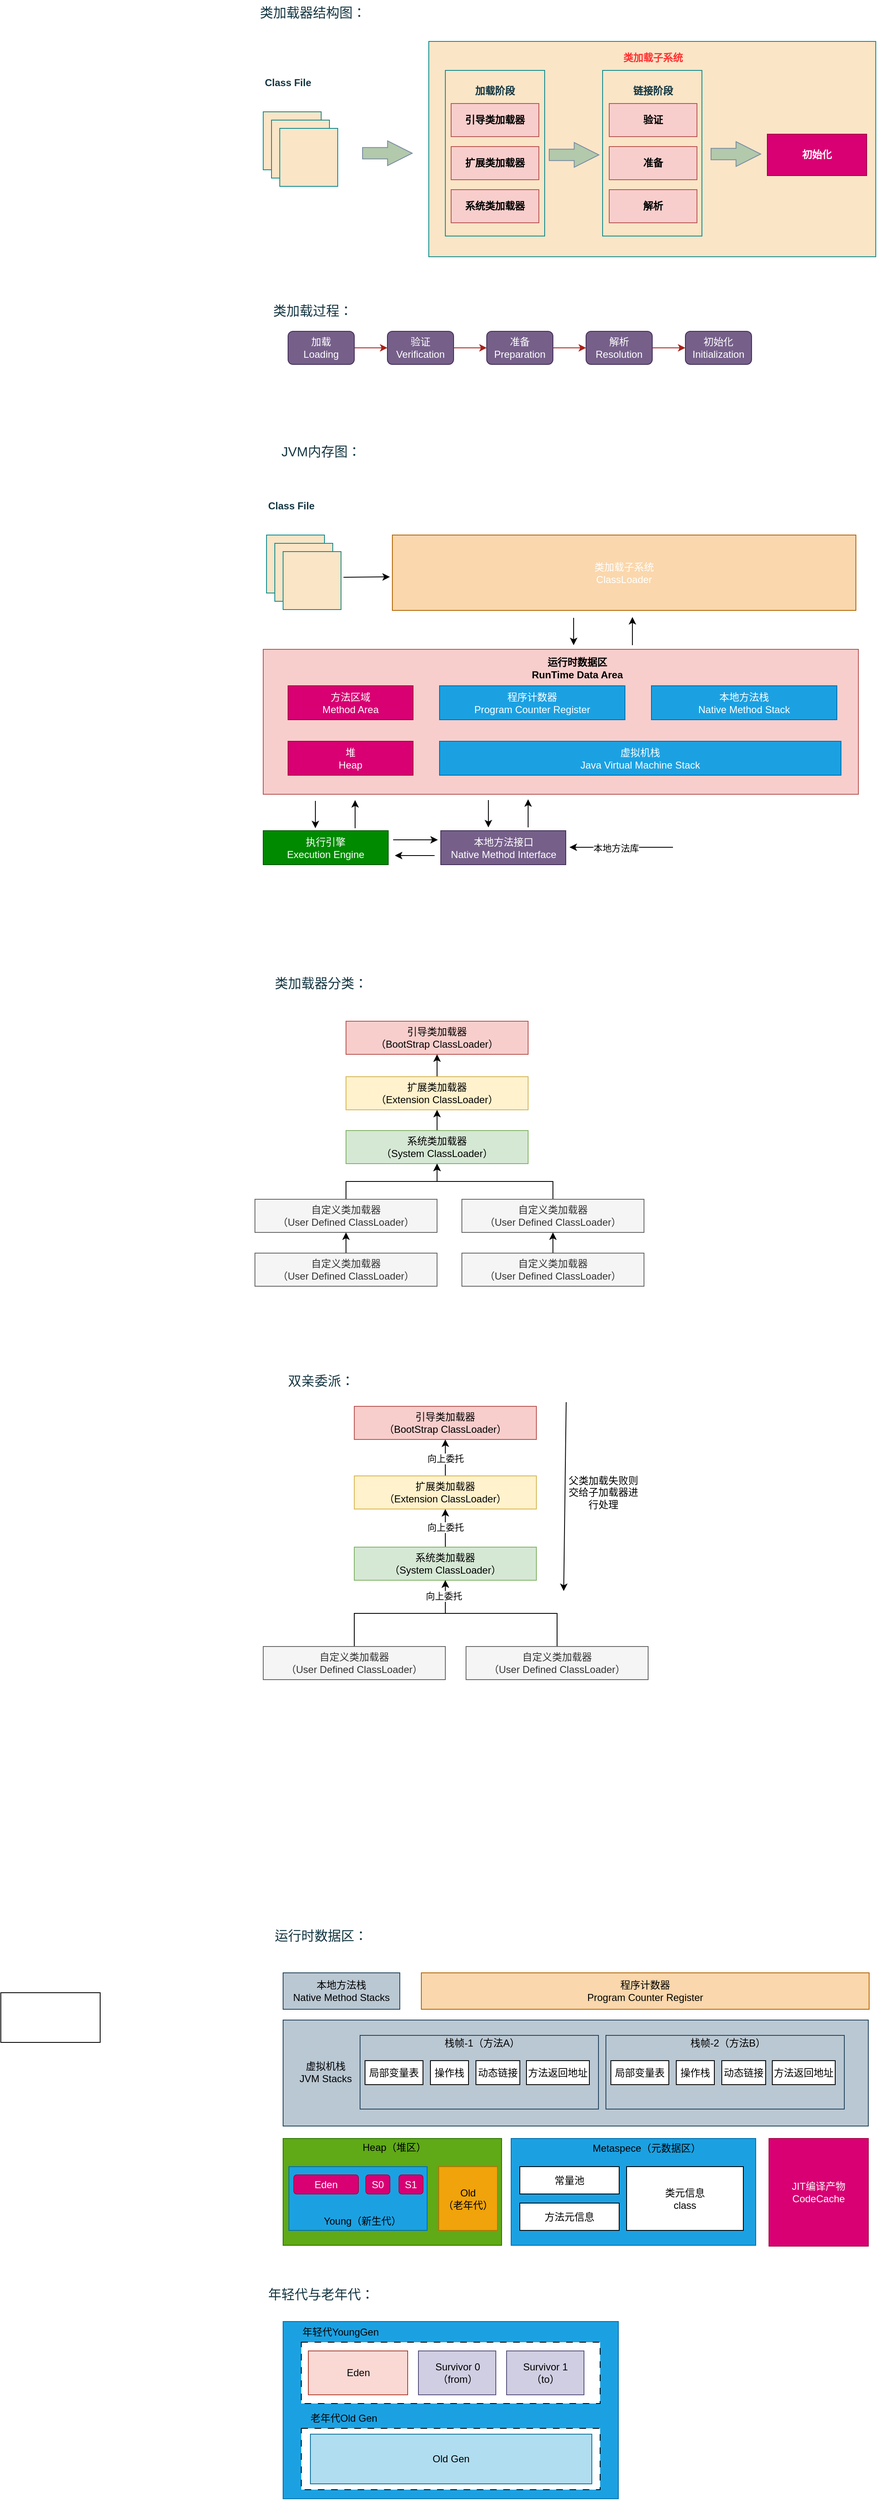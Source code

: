 <mxfile version="28.1.2">
  <diagram name="第 1 页" id="eqtePIM6AgWa9ITxUycX">
    <mxGraphModel dx="2040" dy="730" grid="0" gridSize="10" guides="1" tooltips="1" connect="1" arrows="1" fold="1" page="1" pageScale="1" pageWidth="827" pageHeight="1169" math="0" shadow="0">
      <root>
        <mxCell id="0" />
        <mxCell id="1" parent="0" />
        <mxCell id="AoabHPwV4vqNmbXxIZFJ-24" value="" style="group" parent="1" vertex="1" connectable="0">
          <mxGeometry x="50" y="90" width="740" height="260" as="geometry" />
        </mxCell>
        <mxCell id="AoabHPwV4vqNmbXxIZFJ-2" value="" style="rounded=0;whiteSpace=wrap;html=1;labelBackgroundColor=none;fillColor=#FAE5C7;strokeColor=#0F8B8D;fontColor=#143642;fontStyle=1" parent="AoabHPwV4vqNmbXxIZFJ-24" vertex="1">
          <mxGeometry y="85" width="70" height="70" as="geometry" />
        </mxCell>
        <mxCell id="AoabHPwV4vqNmbXxIZFJ-3" value="" style="rounded=0;whiteSpace=wrap;html=1;labelBackgroundColor=none;fillColor=#FAE5C7;strokeColor=#0F8B8D;fontColor=#143642;fontStyle=1" parent="AoabHPwV4vqNmbXxIZFJ-24" vertex="1">
          <mxGeometry x="10" y="95" width="70" height="70" as="geometry" />
        </mxCell>
        <mxCell id="AoabHPwV4vqNmbXxIZFJ-4" value="" style="rounded=0;whiteSpace=wrap;html=1;labelBackgroundColor=none;fillColor=#FAE5C7;strokeColor=#0F8B8D;fontColor=#143642;fontStyle=1" parent="AoabHPwV4vqNmbXxIZFJ-24" vertex="1">
          <mxGeometry x="20" y="105" width="70" height="70" as="geometry" />
        </mxCell>
        <mxCell id="AoabHPwV4vqNmbXxIZFJ-5" value="" style="rounded=0;whiteSpace=wrap;html=1;labelBackgroundColor=none;fillColor=#FAE5C7;strokeColor=#0F8B8D;fontColor=#143642;fontStyle=1" parent="AoabHPwV4vqNmbXxIZFJ-24" vertex="1">
          <mxGeometry x="200" width="540" height="260" as="geometry" />
        </mxCell>
        <mxCell id="AoabHPwV4vqNmbXxIZFJ-8" value="&lt;font color=&quot;#ff3333&quot;&gt;类加载子系统&lt;/font&gt;" style="text;html=1;strokeColor=none;fillColor=none;align=center;verticalAlign=middle;whiteSpace=wrap;rounded=0;fontStyle=1;labelBackgroundColor=none;fontColor=#143642;" parent="AoabHPwV4vqNmbXxIZFJ-24" vertex="1">
          <mxGeometry x="421" y="5" width="100" height="30" as="geometry" />
        </mxCell>
        <mxCell id="AoabHPwV4vqNmbXxIZFJ-9" value="" style="rounded=0;whiteSpace=wrap;html=1;labelBackgroundColor=none;fillColor=#FAE5C7;strokeColor=#0F8B8D;fontColor=#143642;fontStyle=1" parent="AoabHPwV4vqNmbXxIZFJ-24" vertex="1">
          <mxGeometry x="220" y="35" width="120" height="200" as="geometry" />
        </mxCell>
        <mxCell id="AoabHPwV4vqNmbXxIZFJ-10" value="" style="rounded=0;whiteSpace=wrap;html=1;labelBackgroundColor=none;fillColor=#FAE5C7;strokeColor=#0F8B8D;fontColor=#143642;fontStyle=1" parent="AoabHPwV4vqNmbXxIZFJ-24" vertex="1">
          <mxGeometry x="410" y="35" width="120" height="200" as="geometry" />
        </mxCell>
        <mxCell id="AoabHPwV4vqNmbXxIZFJ-11" value="初始化" style="rounded=0;whiteSpace=wrap;html=1;labelBackgroundColor=none;fillColor=#d80073;strokeColor=#A50040;fontColor=#ffffff;fontStyle=1" parent="AoabHPwV4vqNmbXxIZFJ-24" vertex="1">
          <mxGeometry x="609" y="112" width="120" height="50" as="geometry" />
        </mxCell>
        <mxCell id="AoabHPwV4vqNmbXxIZFJ-12" value="加载阶段" style="text;html=1;strokeColor=none;fillColor=none;align=center;verticalAlign=middle;whiteSpace=wrap;rounded=0;labelBackgroundColor=none;fontColor=#143642;fontStyle=1" parent="AoabHPwV4vqNmbXxIZFJ-24" vertex="1">
          <mxGeometry x="250" y="45" width="60" height="30" as="geometry" />
        </mxCell>
        <mxCell id="AoabHPwV4vqNmbXxIZFJ-13" value="链接阶段" style="text;html=1;strokeColor=none;fillColor=none;align=center;verticalAlign=middle;whiteSpace=wrap;rounded=0;labelBackgroundColor=none;fontColor=#143642;fontStyle=1" parent="AoabHPwV4vqNmbXxIZFJ-24" vertex="1">
          <mxGeometry x="441" y="45" width="60" height="30" as="geometry" />
        </mxCell>
        <mxCell id="AoabHPwV4vqNmbXxIZFJ-14" value="引导类加载器" style="rounded=0;whiteSpace=wrap;html=1;labelBackgroundColor=none;fillColor=#f8cecc;strokeColor=#b85450;fontStyle=1" parent="AoabHPwV4vqNmbXxIZFJ-24" vertex="1">
          <mxGeometry x="227" y="75" width="106" height="40" as="geometry" />
        </mxCell>
        <mxCell id="AoabHPwV4vqNmbXxIZFJ-15" value="扩展类加载器" style="rounded=0;whiteSpace=wrap;html=1;labelBackgroundColor=none;fillColor=#f8cecc;strokeColor=#b85450;fontStyle=1" parent="AoabHPwV4vqNmbXxIZFJ-24" vertex="1">
          <mxGeometry x="227" y="127" width="106" height="40" as="geometry" />
        </mxCell>
        <mxCell id="AoabHPwV4vqNmbXxIZFJ-16" value="系统类加载器" style="rounded=0;whiteSpace=wrap;html=1;labelBackgroundColor=none;fillColor=#f8cecc;strokeColor=#b85450;fontStyle=1" parent="AoabHPwV4vqNmbXxIZFJ-24" vertex="1">
          <mxGeometry x="227" y="179" width="106" height="40" as="geometry" />
        </mxCell>
        <mxCell id="AoabHPwV4vqNmbXxIZFJ-17" value="验证" style="rounded=0;whiteSpace=wrap;html=1;labelBackgroundColor=none;fillColor=#f8cecc;strokeColor=#b85450;fontStyle=1" parent="AoabHPwV4vqNmbXxIZFJ-24" vertex="1">
          <mxGeometry x="418" y="75" width="106" height="40" as="geometry" />
        </mxCell>
        <mxCell id="AoabHPwV4vqNmbXxIZFJ-18" value="准备" style="rounded=0;whiteSpace=wrap;html=1;labelBackgroundColor=none;fillColor=#f8cecc;strokeColor=#b85450;fontStyle=1" parent="AoabHPwV4vqNmbXxIZFJ-24" vertex="1">
          <mxGeometry x="418" y="127" width="106" height="40" as="geometry" />
        </mxCell>
        <mxCell id="AoabHPwV4vqNmbXxIZFJ-19" value="解析" style="rounded=0;whiteSpace=wrap;html=1;labelBackgroundColor=none;fillColor=#f8cecc;strokeColor=#b85450;fontStyle=1" parent="AoabHPwV4vqNmbXxIZFJ-24" vertex="1">
          <mxGeometry x="418" y="179" width="106" height="40" as="geometry" />
        </mxCell>
        <mxCell id="AoabHPwV4vqNmbXxIZFJ-20" value="Class File" style="text;html=1;strokeColor=none;fillColor=none;align=center;verticalAlign=middle;whiteSpace=wrap;rounded=0;fontColor=#143642;fontStyle=1" parent="AoabHPwV4vqNmbXxIZFJ-24" vertex="1">
          <mxGeometry y="35" width="60" height="30" as="geometry" />
        </mxCell>
        <mxCell id="AoabHPwV4vqNmbXxIZFJ-21" value="" style="html=1;shadow=0;dashed=0;align=center;verticalAlign=middle;shape=mxgraph.arrows2.arrow;dy=0.54;dx=29.8;direction=east;notch=0;strokeColor=#788AA3;fontColor=#46495D;fillColor=#B2C9AB;" parent="AoabHPwV4vqNmbXxIZFJ-24" vertex="1">
          <mxGeometry x="120" y="120" width="60" height="30" as="geometry" />
        </mxCell>
        <mxCell id="AoabHPwV4vqNmbXxIZFJ-22" value="" style="html=1;shadow=0;dashed=0;align=center;verticalAlign=middle;shape=mxgraph.arrows2.arrow;dy=0.54;dx=29.8;direction=east;notch=0;strokeColor=#788AA3;fontColor=#46495D;fillColor=#B2C9AB;" parent="AoabHPwV4vqNmbXxIZFJ-24" vertex="1">
          <mxGeometry x="345.5" y="122" width="60" height="30" as="geometry" />
        </mxCell>
        <mxCell id="AoabHPwV4vqNmbXxIZFJ-23" value="" style="html=1;shadow=0;dashed=0;align=center;verticalAlign=middle;shape=mxgraph.arrows2.arrow;dy=0.54;dx=29.8;direction=east;notch=0;strokeColor=#788AA3;fontColor=#46495D;fillColor=#B2C9AB;" parent="AoabHPwV4vqNmbXxIZFJ-24" vertex="1">
          <mxGeometry x="541" y="121" width="60" height="30" as="geometry" />
        </mxCell>
        <mxCell id="AoabHPwV4vqNmbXxIZFJ-25" value="类加载器结构图：" style="text;html=1;strokeColor=none;fillColor=none;align=center;verticalAlign=middle;whiteSpace=wrap;rounded=0;fontColor=#143642;fontSize=16;" parent="1" vertex="1">
          <mxGeometry x="40" y="40" width="140" height="30" as="geometry" />
        </mxCell>
        <mxCell id="AoabHPwV4vqNmbXxIZFJ-37" value="" style="group" parent="1" vertex="1" connectable="0">
          <mxGeometry x="40" y="400" width="600" height="80" as="geometry" />
        </mxCell>
        <mxCell id="AoabHPwV4vqNmbXxIZFJ-26" value="类加载过程：" style="text;html=1;strokeColor=none;fillColor=none;align=center;verticalAlign=middle;whiteSpace=wrap;rounded=0;fontColor=#143642;fontSize=16;" parent="AoabHPwV4vqNmbXxIZFJ-37" vertex="1">
          <mxGeometry width="140" height="30" as="geometry" />
        </mxCell>
        <mxCell id="AoabHPwV4vqNmbXxIZFJ-28" value="加载&lt;br&gt;Loading" style="rounded=1;whiteSpace=wrap;html=1;strokeColor=#432D57;fontColor=#ffffff;fillColor=#76608a;" parent="AoabHPwV4vqNmbXxIZFJ-37" vertex="1">
          <mxGeometry x="40" y="40" width="80" height="40" as="geometry" />
        </mxCell>
        <mxCell id="AoabHPwV4vqNmbXxIZFJ-29" value="验证&lt;br&gt;Verification" style="rounded=1;whiteSpace=wrap;html=1;strokeColor=#432D57;fontColor=#ffffff;fillColor=#76608a;" parent="AoabHPwV4vqNmbXxIZFJ-37" vertex="1">
          <mxGeometry x="160" y="40" width="80" height="40" as="geometry" />
        </mxCell>
        <mxCell id="AoabHPwV4vqNmbXxIZFJ-33" value="" style="edgeStyle=orthogonalEdgeStyle;rounded=0;orthogonalLoop=1;jettySize=auto;html=1;strokeColor=#A8201A;fontColor=#143642;fillColor=#FAE5C7;" parent="AoabHPwV4vqNmbXxIZFJ-37" source="AoabHPwV4vqNmbXxIZFJ-28" target="AoabHPwV4vqNmbXxIZFJ-29" edge="1">
          <mxGeometry relative="1" as="geometry" />
        </mxCell>
        <mxCell id="AoabHPwV4vqNmbXxIZFJ-30" value="准备&lt;br&gt;Preparation" style="rounded=1;whiteSpace=wrap;html=1;strokeColor=#432D57;fontColor=#ffffff;fillColor=#76608a;" parent="AoabHPwV4vqNmbXxIZFJ-37" vertex="1">
          <mxGeometry x="280" y="40" width="80" height="40" as="geometry" />
        </mxCell>
        <mxCell id="AoabHPwV4vqNmbXxIZFJ-34" value="" style="edgeStyle=orthogonalEdgeStyle;rounded=0;orthogonalLoop=1;jettySize=auto;html=1;strokeColor=#A8201A;fontColor=#143642;fillColor=#FAE5C7;" parent="AoabHPwV4vqNmbXxIZFJ-37" source="AoabHPwV4vqNmbXxIZFJ-29" target="AoabHPwV4vqNmbXxIZFJ-30" edge="1">
          <mxGeometry relative="1" as="geometry" />
        </mxCell>
        <mxCell id="AoabHPwV4vqNmbXxIZFJ-31" value="解析&lt;br&gt;Resolution" style="rounded=1;whiteSpace=wrap;html=1;strokeColor=#432D57;fontColor=#ffffff;fillColor=#76608a;" parent="AoabHPwV4vqNmbXxIZFJ-37" vertex="1">
          <mxGeometry x="400" y="40" width="80" height="40" as="geometry" />
        </mxCell>
        <mxCell id="AoabHPwV4vqNmbXxIZFJ-35" value="" style="edgeStyle=orthogonalEdgeStyle;rounded=0;orthogonalLoop=1;jettySize=auto;html=1;strokeColor=#A8201A;fontColor=#143642;fillColor=#FAE5C7;" parent="AoabHPwV4vqNmbXxIZFJ-37" source="AoabHPwV4vqNmbXxIZFJ-30" target="AoabHPwV4vqNmbXxIZFJ-31" edge="1">
          <mxGeometry relative="1" as="geometry" />
        </mxCell>
        <mxCell id="AoabHPwV4vqNmbXxIZFJ-32" value="初始化&lt;br&gt;Initialization" style="rounded=1;whiteSpace=wrap;html=1;strokeColor=#432D57;fontColor=#ffffff;fillColor=#76608a;" parent="AoabHPwV4vqNmbXxIZFJ-37" vertex="1">
          <mxGeometry x="520" y="40" width="80" height="40" as="geometry" />
        </mxCell>
        <mxCell id="AoabHPwV4vqNmbXxIZFJ-36" value="" style="edgeStyle=orthogonalEdgeStyle;rounded=0;orthogonalLoop=1;jettySize=auto;html=1;strokeColor=#A8201A;fontColor=#143642;fillColor=#FAE5C7;" parent="AoabHPwV4vqNmbXxIZFJ-37" source="AoabHPwV4vqNmbXxIZFJ-31" target="AoabHPwV4vqNmbXxIZFJ-32" edge="1">
          <mxGeometry relative="1" as="geometry" />
        </mxCell>
        <mxCell id="120FaNfCN4efDwmngprg-2" value="JVM内存图：" style="text;html=1;strokeColor=none;fillColor=none;align=center;verticalAlign=middle;whiteSpace=wrap;rounded=0;fontColor=#143642;fontSize=16;" vertex="1" parent="1">
          <mxGeometry x="50" y="570" width="140" height="30" as="geometry" />
        </mxCell>
        <mxCell id="120FaNfCN4efDwmngprg-33" value="" style="group" vertex="1" connectable="0" parent="1">
          <mxGeometry x="50" y="636" width="719" height="448" as="geometry" />
        </mxCell>
        <mxCell id="120FaNfCN4efDwmngprg-3" value="" style="rounded=0;whiteSpace=wrap;html=1;labelBackgroundColor=none;fillColor=#FAE5C7;strokeColor=#0F8B8D;fontColor=#143642;fontStyle=1" vertex="1" parent="120FaNfCN4efDwmngprg-33">
          <mxGeometry x="4" y="50" width="70" height="70" as="geometry" />
        </mxCell>
        <mxCell id="120FaNfCN4efDwmngprg-4" value="" style="rounded=0;whiteSpace=wrap;html=1;labelBackgroundColor=none;fillColor=#FAE5C7;strokeColor=#0F8B8D;fontColor=#143642;fontStyle=1" vertex="1" parent="120FaNfCN4efDwmngprg-33">
          <mxGeometry x="14" y="60" width="70" height="70" as="geometry" />
        </mxCell>
        <mxCell id="120FaNfCN4efDwmngprg-5" value="" style="rounded=0;whiteSpace=wrap;html=1;labelBackgroundColor=none;fillColor=#FAE5C7;strokeColor=#0F8B8D;fontColor=#143642;fontStyle=1" vertex="1" parent="120FaNfCN4efDwmngprg-33">
          <mxGeometry x="24" y="70" width="70" height="70" as="geometry" />
        </mxCell>
        <mxCell id="120FaNfCN4efDwmngprg-6" value="Class File" style="text;html=1;strokeColor=none;fillColor=none;align=center;verticalAlign=middle;whiteSpace=wrap;rounded=0;fontColor=#143642;fontStyle=1" vertex="1" parent="120FaNfCN4efDwmngprg-33">
          <mxGeometry x="4" width="60" height="30" as="geometry" />
        </mxCell>
        <mxCell id="120FaNfCN4efDwmngprg-7" value="&lt;font style=&quot;color: rgb(255, 255, 255);&quot;&gt;类加载子系统&lt;br&gt;ClassLoader&lt;/font&gt;" style="rounded=0;whiteSpace=wrap;html=1;fillColor=#fad7ac;strokeColor=#b46504;" vertex="1" parent="120FaNfCN4efDwmngprg-33">
          <mxGeometry x="156" y="50" width="560" height="91" as="geometry" />
        </mxCell>
        <mxCell id="120FaNfCN4efDwmngprg-9" value="" style="rounded=0;whiteSpace=wrap;html=1;fillColor=#f8cecc;strokeColor=#b85450;" vertex="1" parent="120FaNfCN4efDwmngprg-33">
          <mxGeometry y="188" width="719" height="175" as="geometry" />
        </mxCell>
        <mxCell id="120FaNfCN4efDwmngprg-10" value="&lt;b&gt;运行时数据区&lt;br&gt;RunTime Data Area&lt;/b&gt;" style="text;html=1;align=center;verticalAlign=middle;whiteSpace=wrap;rounded=0;" vertex="1" parent="120FaNfCN4efDwmngprg-33">
          <mxGeometry x="306.5" y="196" width="144.5" height="30" as="geometry" />
        </mxCell>
        <mxCell id="120FaNfCN4efDwmngprg-12" value="方法区域&lt;br&gt;Method Area" style="rounded=0;whiteSpace=wrap;html=1;fillColor=#d80073;fontColor=#ffffff;strokeColor=#A50040;" vertex="1" parent="120FaNfCN4efDwmngprg-33">
          <mxGeometry x="30" y="232" width="151" height="41" as="geometry" />
        </mxCell>
        <mxCell id="120FaNfCN4efDwmngprg-13" value="堆&lt;br&gt;Heap" style="rounded=0;whiteSpace=wrap;html=1;fillColor=#d80073;fontColor=#ffffff;strokeColor=#A50040;" vertex="1" parent="120FaNfCN4efDwmngprg-33">
          <mxGeometry x="30" y="299" width="151" height="41" as="geometry" />
        </mxCell>
        <mxCell id="120FaNfCN4efDwmngprg-14" value="程序计数器&lt;br&gt;Program Counter Register" style="rounded=0;whiteSpace=wrap;html=1;fillColor=#1ba1e2;fontColor=#ffffff;strokeColor=#006EAF;" vertex="1" parent="120FaNfCN4efDwmngprg-33">
          <mxGeometry x="213" y="232" width="224" height="41" as="geometry" />
        </mxCell>
        <mxCell id="120FaNfCN4efDwmngprg-16" value="本地方法栈&lt;br&gt;Native Method Stack" style="rounded=0;whiteSpace=wrap;html=1;fillColor=#1ba1e2;fontColor=#ffffff;strokeColor=#006EAF;" vertex="1" parent="120FaNfCN4efDwmngprg-33">
          <mxGeometry x="469" y="232" width="224" height="41" as="geometry" />
        </mxCell>
        <mxCell id="120FaNfCN4efDwmngprg-17" value="虚拟机栈&lt;br&gt;Java Virtual Machine Stack" style="rounded=0;whiteSpace=wrap;html=1;fillColor=#1ba1e2;fontColor=#ffffff;strokeColor=#006EAF;" vertex="1" parent="120FaNfCN4efDwmngprg-33">
          <mxGeometry x="213" y="299" width="485" height="41" as="geometry" />
        </mxCell>
        <mxCell id="120FaNfCN4efDwmngprg-18" value="执行引擎&lt;br&gt;Execution Engine" style="rounded=0;whiteSpace=wrap;html=1;fillColor=#008a00;fontColor=#ffffff;strokeColor=#005700;" vertex="1" parent="120FaNfCN4efDwmngprg-33">
          <mxGeometry y="407" width="151" height="41" as="geometry" />
        </mxCell>
        <mxCell id="120FaNfCN4efDwmngprg-19" value="本地方法接口&lt;br&gt;Native Method Interface" style="rounded=0;whiteSpace=wrap;html=1;fillColor=#76608a;fontColor=#ffffff;strokeColor=#432D57;" vertex="1" parent="120FaNfCN4efDwmngprg-33">
          <mxGeometry x="214.5" y="407" width="151" height="41" as="geometry" />
        </mxCell>
        <mxCell id="120FaNfCN4efDwmngprg-21" value="" style="endArrow=classic;html=1;rounded=0;entryX=0;entryY=0.5;entryDx=0;entryDy=0;" edge="1" parent="120FaNfCN4efDwmngprg-33">
          <mxGeometry width="50" height="50" relative="1" as="geometry">
            <mxPoint x="97" y="101" as="sourcePoint" />
            <mxPoint x="153" y="100.5" as="targetPoint" />
          </mxGeometry>
        </mxCell>
        <mxCell id="120FaNfCN4efDwmngprg-23" value="" style="endArrow=classic;html=1;rounded=0;" edge="1" parent="120FaNfCN4efDwmngprg-33">
          <mxGeometry width="50" height="50" relative="1" as="geometry">
            <mxPoint x="375" y="150" as="sourcePoint" />
            <mxPoint x="375" y="183" as="targetPoint" />
          </mxGeometry>
        </mxCell>
        <mxCell id="120FaNfCN4efDwmngprg-24" value="" style="endArrow=classic;html=1;rounded=0;" edge="1" parent="120FaNfCN4efDwmngprg-33">
          <mxGeometry width="50" height="50" relative="1" as="geometry">
            <mxPoint x="446" y="183" as="sourcePoint" />
            <mxPoint x="446" y="149" as="targetPoint" />
          </mxGeometry>
        </mxCell>
        <mxCell id="120FaNfCN4efDwmngprg-25" value="" style="endArrow=classic;html=1;rounded=0;" edge="1" parent="120FaNfCN4efDwmngprg-33">
          <mxGeometry width="50" height="50" relative="1" as="geometry">
            <mxPoint x="63" y="371" as="sourcePoint" />
            <mxPoint x="63" y="404" as="targetPoint" />
          </mxGeometry>
        </mxCell>
        <mxCell id="120FaNfCN4efDwmngprg-26" value="" style="endArrow=classic;html=1;rounded=0;" edge="1" parent="120FaNfCN4efDwmngprg-33">
          <mxGeometry width="50" height="50" relative="1" as="geometry">
            <mxPoint x="111" y="404" as="sourcePoint" />
            <mxPoint x="111" y="370" as="targetPoint" />
          </mxGeometry>
        </mxCell>
        <mxCell id="120FaNfCN4efDwmngprg-27" value="" style="endArrow=classic;html=1;rounded=0;" edge="1" parent="120FaNfCN4efDwmngprg-33">
          <mxGeometry width="50" height="50" relative="1" as="geometry">
            <mxPoint x="272" y="370" as="sourcePoint" />
            <mxPoint x="272" y="403" as="targetPoint" />
          </mxGeometry>
        </mxCell>
        <mxCell id="120FaNfCN4efDwmngprg-28" value="" style="endArrow=classic;html=1;rounded=0;" edge="1" parent="120FaNfCN4efDwmngprg-33">
          <mxGeometry width="50" height="50" relative="1" as="geometry">
            <mxPoint x="320" y="403" as="sourcePoint" />
            <mxPoint x="320" y="369" as="targetPoint" />
          </mxGeometry>
        </mxCell>
        <mxCell id="120FaNfCN4efDwmngprg-29" value="" style="endArrow=classic;html=1;rounded=0;" edge="1" parent="120FaNfCN4efDwmngprg-33">
          <mxGeometry width="50" height="50" relative="1" as="geometry">
            <mxPoint x="157" y="418" as="sourcePoint" />
            <mxPoint x="211" y="418" as="targetPoint" />
          </mxGeometry>
        </mxCell>
        <mxCell id="120FaNfCN4efDwmngprg-30" value="" style="endArrow=classic;html=1;rounded=0;" edge="1" parent="120FaNfCN4efDwmngprg-33">
          <mxGeometry width="50" height="50" relative="1" as="geometry">
            <mxPoint x="207" y="437" as="sourcePoint" />
            <mxPoint x="159" y="437" as="targetPoint" />
          </mxGeometry>
        </mxCell>
        <mxCell id="120FaNfCN4efDwmngprg-31" value="" style="endArrow=classic;html=1;rounded=0;" edge="1" parent="120FaNfCN4efDwmngprg-33">
          <mxGeometry width="50" height="50" relative="1" as="geometry">
            <mxPoint x="495" y="427" as="sourcePoint" />
            <mxPoint x="370" y="427" as="targetPoint" />
          </mxGeometry>
        </mxCell>
        <mxCell id="120FaNfCN4efDwmngprg-32" value="本地方法库" style="edgeLabel;html=1;align=center;verticalAlign=middle;resizable=0;points=[];" vertex="1" connectable="0" parent="120FaNfCN4efDwmngprg-31">
          <mxGeometry x="0.216" y="2" relative="1" as="geometry">
            <mxPoint x="7" y="-1" as="offset" />
          </mxGeometry>
        </mxCell>
        <mxCell id="120FaNfCN4efDwmngprg-34" value="" style="rounded=0;whiteSpace=wrap;html=1;" vertex="1" parent="1">
          <mxGeometry x="-267" y="2446" width="120" height="60" as="geometry" />
        </mxCell>
        <mxCell id="120FaNfCN4efDwmngprg-72" value="" style="group" vertex="1" connectable="0" parent="1">
          <mxGeometry x="50" y="1692" width="465" height="376" as="geometry" />
        </mxCell>
        <mxCell id="120FaNfCN4efDwmngprg-50" value="双亲委派：" style="text;html=1;strokeColor=none;fillColor=none;align=center;verticalAlign=middle;whiteSpace=wrap;rounded=0;fontColor=#143642;fontSize=16;" vertex="1" parent="120FaNfCN4efDwmngprg-72">
          <mxGeometry width="140" height="30" as="geometry" />
        </mxCell>
        <mxCell id="120FaNfCN4efDwmngprg-51" value="引导类加载器&lt;br&gt;（BootStrap ClassLoader）" style="rounded=0;whiteSpace=wrap;html=1;fillColor=#f8cecc;strokeColor=#b85450;" vertex="1" parent="120FaNfCN4efDwmngprg-72">
          <mxGeometry x="110" y="46" width="220" height="40" as="geometry" />
        </mxCell>
        <mxCell id="120FaNfCN4efDwmngprg-52" value="" style="edgeStyle=orthogonalEdgeStyle;rounded=0;orthogonalLoop=1;jettySize=auto;html=1;" edge="1" parent="120FaNfCN4efDwmngprg-72" source="120FaNfCN4efDwmngprg-53" target="120FaNfCN4efDwmngprg-51">
          <mxGeometry relative="1" as="geometry" />
        </mxCell>
        <mxCell id="120FaNfCN4efDwmngprg-67" value="向上委托" style="edgeLabel;html=1;align=center;verticalAlign=middle;resizable=0;points=[];" vertex="1" connectable="0" parent="120FaNfCN4efDwmngprg-52">
          <mxGeometry x="-0.045" relative="1" as="geometry">
            <mxPoint as="offset" />
          </mxGeometry>
        </mxCell>
        <mxCell id="120FaNfCN4efDwmngprg-53" value="扩展类加载器&lt;br&gt;（Extension ClassLoader）" style="rounded=0;whiteSpace=wrap;html=1;fillColor=#fff2cc;strokeColor=#d6b656;" vertex="1" parent="120FaNfCN4efDwmngprg-72">
          <mxGeometry x="110" y="130" width="220" height="40" as="geometry" />
        </mxCell>
        <mxCell id="120FaNfCN4efDwmngprg-54" value="" style="edgeStyle=orthogonalEdgeStyle;rounded=0;orthogonalLoop=1;jettySize=auto;html=1;" edge="1" parent="120FaNfCN4efDwmngprg-72" source="120FaNfCN4efDwmngprg-55" target="120FaNfCN4efDwmngprg-53">
          <mxGeometry relative="1" as="geometry" />
        </mxCell>
        <mxCell id="120FaNfCN4efDwmngprg-65" value="&lt;span style=&quot;color: rgba(0, 0, 0, 0); font-family: monospace; font-size: 0px; text-align: start; background-color: rgb(236, 236, 236);&quot;&gt;%3CmxGraphModel%3E%3Croot%3E%3CmxCell%20id%3D%220%22%2F%3E%3CmxCell%20id%3D%221%22%20parent%3D%220%22%2F%3E%3CmxCell%20id%3D%222%22%20value%3D%22%E5%90%91%E4%B8%8A%E5%A7%94%E6%89%98%22%20style%3D%22edgeLabel%3Bhtml%3D1%3Balign%3Dcenter%3BverticalAlign%3Dmiddle%3Bresizable%3D0%3Bpoints%3D%5B%5D%3B%22%20vertex%3D%221%22%20connectable%3D%220%22%20parent%3D%221%22%3E%3CmxGeometry%20x%3D%22268%22%20y%3D%221972%22%20as%3D%22geometry%22%2F%3E%3C%2FmxCell%3E%3C%2Froot%3E%3C%2FmxGraphModel%3E&lt;/span&gt;" style="edgeLabel;html=1;align=center;verticalAlign=middle;resizable=0;points=[];" vertex="1" connectable="0" parent="120FaNfCN4efDwmngprg-54">
          <mxGeometry x="0.077" y="3" relative="1" as="geometry">
            <mxPoint as="offset" />
          </mxGeometry>
        </mxCell>
        <mxCell id="120FaNfCN4efDwmngprg-66" value="向上委托" style="edgeLabel;html=1;align=center;verticalAlign=middle;resizable=0;points=[];" vertex="1" connectable="0" parent="120FaNfCN4efDwmngprg-54">
          <mxGeometry x="0.043" relative="1" as="geometry">
            <mxPoint as="offset" />
          </mxGeometry>
        </mxCell>
        <mxCell id="120FaNfCN4efDwmngprg-55" value="系统类加载器&lt;br&gt;（System ClassLoader）" style="rounded=0;whiteSpace=wrap;html=1;fillColor=#d5e8d4;strokeColor=#82b366;" vertex="1" parent="120FaNfCN4efDwmngprg-72">
          <mxGeometry x="110" y="216" width="220" height="40" as="geometry" />
        </mxCell>
        <mxCell id="120FaNfCN4efDwmngprg-56" value="" style="edgeStyle=orthogonalEdgeStyle;rounded=0;orthogonalLoop=1;jettySize=auto;html=1;" edge="1" parent="120FaNfCN4efDwmngprg-72" source="120FaNfCN4efDwmngprg-57" target="120FaNfCN4efDwmngprg-55">
          <mxGeometry relative="1" as="geometry" />
        </mxCell>
        <mxCell id="120FaNfCN4efDwmngprg-57" value="自定义类加载器&lt;br&gt;（User Defined ClassLoader）" style="rounded=0;whiteSpace=wrap;html=1;fillColor=#f5f5f5;fontColor=#333333;strokeColor=#666666;" vertex="1" parent="120FaNfCN4efDwmngprg-72">
          <mxGeometry y="336" width="220" height="40" as="geometry" />
        </mxCell>
        <mxCell id="120FaNfCN4efDwmngprg-58" value="" style="edgeStyle=orthogonalEdgeStyle;rounded=0;orthogonalLoop=1;jettySize=auto;html=1;" edge="1" parent="120FaNfCN4efDwmngprg-72" source="120FaNfCN4efDwmngprg-59" target="120FaNfCN4efDwmngprg-55">
          <mxGeometry relative="1" as="geometry" />
        </mxCell>
        <mxCell id="120FaNfCN4efDwmngprg-64" value="向上委托" style="edgeLabel;html=1;align=center;verticalAlign=middle;resizable=0;points=[];" vertex="1" connectable="0" parent="120FaNfCN4efDwmngprg-58">
          <mxGeometry x="0.828" y="2" relative="1" as="geometry">
            <mxPoint as="offset" />
          </mxGeometry>
        </mxCell>
        <mxCell id="120FaNfCN4efDwmngprg-59" value="自定义类加载器&lt;br style=&quot;border-color: var(--border-color);&quot;&gt;（User Defined ClassLoader）" style="rounded=0;whiteSpace=wrap;html=1;fillColor=#f5f5f5;fontColor=#333333;strokeColor=#666666;" vertex="1" parent="120FaNfCN4efDwmngprg-72">
          <mxGeometry x="245" y="336" width="220" height="40" as="geometry" />
        </mxCell>
        <mxCell id="120FaNfCN4efDwmngprg-68" value="" style="endArrow=classic;html=1;rounded=0;" edge="1" parent="120FaNfCN4efDwmngprg-72">
          <mxGeometry width="50" height="50" relative="1" as="geometry">
            <mxPoint x="366" y="41" as="sourcePoint" />
            <mxPoint x="363" y="269" as="targetPoint" />
          </mxGeometry>
        </mxCell>
        <mxCell id="120FaNfCN4efDwmngprg-71" value="父类加载失败则交给子加载器进行处理" style="text;html=1;align=center;verticalAlign=middle;whiteSpace=wrap;rounded=0;" vertex="1" parent="120FaNfCN4efDwmngprg-72">
          <mxGeometry x="368" y="116" width="86" height="68" as="geometry" />
        </mxCell>
        <mxCell id="120FaNfCN4efDwmngprg-73" value="运行时数据区：" style="text;html=1;strokeColor=none;fillColor=none;align=center;verticalAlign=middle;whiteSpace=wrap;rounded=0;fontColor=#143642;fontSize=16;" vertex="1" parent="1">
          <mxGeometry x="50" y="2362" width="140" height="30" as="geometry" />
        </mxCell>
        <mxCell id="120FaNfCN4efDwmngprg-74" value="" style="group" vertex="1" connectable="0" parent="1">
          <mxGeometry x="40" y="1212" width="470" height="381" as="geometry" />
        </mxCell>
        <mxCell id="120FaNfCN4efDwmngprg-35" value="引导类加载器&lt;br&gt;（BootStrap ClassLoader）" style="rounded=0;whiteSpace=wrap;html=1;fillColor=#f8cecc;strokeColor=#b85450;" vertex="1" parent="120FaNfCN4efDwmngprg-74">
          <mxGeometry x="110" y="61" width="220" height="40" as="geometry" />
        </mxCell>
        <mxCell id="120FaNfCN4efDwmngprg-36" value="" style="edgeStyle=orthogonalEdgeStyle;rounded=0;orthogonalLoop=1;jettySize=auto;html=1;" edge="1" parent="120FaNfCN4efDwmngprg-74" source="120FaNfCN4efDwmngprg-37" target="120FaNfCN4efDwmngprg-35">
          <mxGeometry relative="1" as="geometry" />
        </mxCell>
        <mxCell id="120FaNfCN4efDwmngprg-37" value="扩展类加载器&lt;br&gt;（Extension ClassLoader）" style="rounded=0;whiteSpace=wrap;html=1;fillColor=#fff2cc;strokeColor=#d6b656;" vertex="1" parent="120FaNfCN4efDwmngprg-74">
          <mxGeometry x="110" y="128" width="220" height="40" as="geometry" />
        </mxCell>
        <mxCell id="120FaNfCN4efDwmngprg-38" value="" style="edgeStyle=orthogonalEdgeStyle;rounded=0;orthogonalLoop=1;jettySize=auto;html=1;" edge="1" parent="120FaNfCN4efDwmngprg-74" source="120FaNfCN4efDwmngprg-39" target="120FaNfCN4efDwmngprg-37">
          <mxGeometry relative="1" as="geometry" />
        </mxCell>
        <mxCell id="120FaNfCN4efDwmngprg-39" value="系统类加载器&lt;br&gt;（System ClassLoader）" style="rounded=0;whiteSpace=wrap;html=1;fillColor=#d5e8d4;strokeColor=#82b366;" vertex="1" parent="120FaNfCN4efDwmngprg-74">
          <mxGeometry x="110" y="193" width="220" height="40" as="geometry" />
        </mxCell>
        <mxCell id="120FaNfCN4efDwmngprg-40" value="" style="edgeStyle=orthogonalEdgeStyle;rounded=0;orthogonalLoop=1;jettySize=auto;html=1;" edge="1" parent="120FaNfCN4efDwmngprg-74" source="120FaNfCN4efDwmngprg-41" target="120FaNfCN4efDwmngprg-39">
          <mxGeometry relative="1" as="geometry" />
        </mxCell>
        <mxCell id="120FaNfCN4efDwmngprg-41" value="自定义类加载器&lt;br&gt;（User Defined ClassLoader）" style="rounded=0;whiteSpace=wrap;html=1;fillColor=#f5f5f5;fontColor=#333333;strokeColor=#666666;" vertex="1" parent="120FaNfCN4efDwmngprg-74">
          <mxGeometry y="276" width="220" height="40" as="geometry" />
        </mxCell>
        <mxCell id="120FaNfCN4efDwmngprg-42" value="" style="edgeStyle=orthogonalEdgeStyle;rounded=0;orthogonalLoop=1;jettySize=auto;html=1;" edge="1" parent="120FaNfCN4efDwmngprg-74" source="120FaNfCN4efDwmngprg-43" target="120FaNfCN4efDwmngprg-39">
          <mxGeometry relative="1" as="geometry" />
        </mxCell>
        <mxCell id="120FaNfCN4efDwmngprg-43" value="自定义类加载器&lt;br style=&quot;border-color: var(--border-color);&quot;&gt;（User Defined ClassLoader）" style="rounded=0;whiteSpace=wrap;html=1;fillColor=#f5f5f5;fontColor=#333333;strokeColor=#666666;" vertex="1" parent="120FaNfCN4efDwmngprg-74">
          <mxGeometry x="250" y="276" width="220" height="40" as="geometry" />
        </mxCell>
        <mxCell id="120FaNfCN4efDwmngprg-44" value="" style="edgeStyle=orthogonalEdgeStyle;rounded=0;orthogonalLoop=1;jettySize=auto;html=1;" edge="1" parent="120FaNfCN4efDwmngprg-74" source="120FaNfCN4efDwmngprg-45" target="120FaNfCN4efDwmngprg-41">
          <mxGeometry relative="1" as="geometry" />
        </mxCell>
        <mxCell id="120FaNfCN4efDwmngprg-45" value="自定义类加载器&lt;br&gt;（User Defined ClassLoader）" style="rounded=0;whiteSpace=wrap;html=1;fillColor=#f5f5f5;fontColor=#333333;strokeColor=#666666;" vertex="1" parent="120FaNfCN4efDwmngprg-74">
          <mxGeometry y="341" width="220" height="40" as="geometry" />
        </mxCell>
        <mxCell id="120FaNfCN4efDwmngprg-46" value="" style="edgeStyle=orthogonalEdgeStyle;rounded=0;orthogonalLoop=1;jettySize=auto;html=1;" edge="1" parent="120FaNfCN4efDwmngprg-74" source="120FaNfCN4efDwmngprg-47" target="120FaNfCN4efDwmngprg-43">
          <mxGeometry relative="1" as="geometry" />
        </mxCell>
        <mxCell id="120FaNfCN4efDwmngprg-47" value="自定义类加载器&lt;br style=&quot;border-color: var(--border-color);&quot;&gt;（User Defined ClassLoader）" style="rounded=0;whiteSpace=wrap;html=1;fillColor=#f5f5f5;fontColor=#333333;strokeColor=#666666;" vertex="1" parent="120FaNfCN4efDwmngprg-74">
          <mxGeometry x="250" y="341" width="220" height="40" as="geometry" />
        </mxCell>
        <mxCell id="120FaNfCN4efDwmngprg-49" value="类加载器分类：" style="text;html=1;strokeColor=none;fillColor=none;align=center;verticalAlign=middle;whiteSpace=wrap;rounded=0;fontColor=#143642;fontSize=16;" vertex="1" parent="120FaNfCN4efDwmngprg-74">
          <mxGeometry x="10" width="140" height="30" as="geometry" />
        </mxCell>
        <mxCell id="120FaNfCN4efDwmngprg-75" value="本地方法栈&lt;br&gt;Native Method Stacks" style="rounded=0;whiteSpace=wrap;html=1;fillColor=#bac8d3;strokeColor=#23445d;" vertex="1" parent="1">
          <mxGeometry x="74" y="2422" width="141" height="44" as="geometry" />
        </mxCell>
        <mxCell id="120FaNfCN4efDwmngprg-76" value="程序计数器&lt;br&gt;Program Counter Register" style="rounded=0;whiteSpace=wrap;html=1;fillColor=#fad7ac;strokeColor=#b46504;" vertex="1" parent="1">
          <mxGeometry x="241" y="2422" width="541" height="44" as="geometry" />
        </mxCell>
        <mxCell id="120FaNfCN4efDwmngprg-77" value="" style="rounded=0;whiteSpace=wrap;html=1;fillColor=#bac8d3;strokeColor=#23445d;" vertex="1" parent="1">
          <mxGeometry x="74" y="2479" width="707" height="128" as="geometry" />
        </mxCell>
        <mxCell id="120FaNfCN4efDwmngprg-78" value="" style="rounded=0;whiteSpace=wrap;html=1;fillColor=#bac8d3;strokeColor=#23445d;" vertex="1" parent="1">
          <mxGeometry x="167" y="2497.5" width="288" height="89" as="geometry" />
        </mxCell>
        <mxCell id="120FaNfCN4efDwmngprg-79" value="虚拟机栈&lt;br&gt;JVM Stacks" style="text;html=1;align=center;verticalAlign=middle;whiteSpace=wrap;rounded=0;" vertex="1" parent="1">
          <mxGeometry x="74" y="2527" width="103" height="30" as="geometry" />
        </mxCell>
        <mxCell id="120FaNfCN4efDwmngprg-81" value="栈帧-1（方法A）" style="text;html=1;align=center;verticalAlign=middle;whiteSpace=wrap;rounded=0;" vertex="1" parent="1">
          <mxGeometry x="267" y="2497.5" width="95" height="18.5" as="geometry" />
        </mxCell>
        <mxCell id="120FaNfCN4efDwmngprg-82" value="局部变量表" style="rounded=0;whiteSpace=wrap;html=1;" vertex="1" parent="1">
          <mxGeometry x="173" y="2528" width="70" height="29" as="geometry" />
        </mxCell>
        <mxCell id="120FaNfCN4efDwmngprg-83" value="操作栈" style="rounded=0;whiteSpace=wrap;html=1;" vertex="1" parent="1">
          <mxGeometry x="252" y="2528" width="46" height="29" as="geometry" />
        </mxCell>
        <mxCell id="120FaNfCN4efDwmngprg-84" value="动态链接" style="rounded=0;whiteSpace=wrap;html=1;" vertex="1" parent="1">
          <mxGeometry x="307" y="2528" width="53" height="29" as="geometry" />
        </mxCell>
        <mxCell id="120FaNfCN4efDwmngprg-85" value="方法返回地址" style="rounded=0;whiteSpace=wrap;html=1;" vertex="1" parent="1">
          <mxGeometry x="368" y="2528" width="76" height="29" as="geometry" />
        </mxCell>
        <mxCell id="120FaNfCN4efDwmngprg-86" value="" style="rounded=0;whiteSpace=wrap;html=1;fillColor=#bac8d3;strokeColor=#23445d;" vertex="1" parent="1">
          <mxGeometry x="464" y="2497.5" width="288" height="89" as="geometry" />
        </mxCell>
        <mxCell id="120FaNfCN4efDwmngprg-87" value="栈帧-2（方法B）" style="text;html=1;align=center;verticalAlign=middle;whiteSpace=wrap;rounded=0;" vertex="1" parent="1">
          <mxGeometry x="564" y="2497.5" width="95" height="18.5" as="geometry" />
        </mxCell>
        <mxCell id="120FaNfCN4efDwmngprg-88" value="局部变量表" style="rounded=0;whiteSpace=wrap;html=1;" vertex="1" parent="1">
          <mxGeometry x="470" y="2528" width="70" height="29" as="geometry" />
        </mxCell>
        <mxCell id="120FaNfCN4efDwmngprg-89" value="操作栈" style="rounded=0;whiteSpace=wrap;html=1;" vertex="1" parent="1">
          <mxGeometry x="549" y="2528" width="46" height="29" as="geometry" />
        </mxCell>
        <mxCell id="120FaNfCN4efDwmngprg-90" value="动态链接" style="rounded=0;whiteSpace=wrap;html=1;" vertex="1" parent="1">
          <mxGeometry x="604" y="2528" width="53" height="29" as="geometry" />
        </mxCell>
        <mxCell id="120FaNfCN4efDwmngprg-91" value="方法返回地址" style="rounded=0;whiteSpace=wrap;html=1;" vertex="1" parent="1">
          <mxGeometry x="665" y="2528" width="76" height="29" as="geometry" />
        </mxCell>
        <mxCell id="120FaNfCN4efDwmngprg-92" value="" style="rounded=0;whiteSpace=wrap;html=1;fillColor=#60a917;fontColor=#ffffff;strokeColor=#2D7600;" vertex="1" parent="1">
          <mxGeometry x="74" y="2622" width="264" height="129" as="geometry" />
        </mxCell>
        <mxCell id="120FaNfCN4efDwmngprg-93" value="Heap（堆区）" style="text;html=1;align=center;verticalAlign=middle;whiteSpace=wrap;rounded=0;" vertex="1" parent="1">
          <mxGeometry x="167.5" y="2622" width="81" height="21" as="geometry" />
        </mxCell>
        <mxCell id="120FaNfCN4efDwmngprg-94" value="" style="rounded=0;whiteSpace=wrap;html=1;fillColor=#1ba1e2;fontColor=#ffffff;strokeColor=#006EAF;" vertex="1" parent="1">
          <mxGeometry x="81" y="2656" width="167" height="77" as="geometry" />
        </mxCell>
        <mxCell id="120FaNfCN4efDwmngprg-95" value="Old&lt;br&gt;（老年代）" style="rounded=0;whiteSpace=wrap;html=1;fillColor=#f0a30a;fontColor=#000000;strokeColor=#BD7000;" vertex="1" parent="1">
          <mxGeometry x="262" y="2656" width="71" height="77" as="geometry" />
        </mxCell>
        <mxCell id="120FaNfCN4efDwmngprg-97" value="Young（新生代）" style="text;html=1;align=center;verticalAlign=middle;whiteSpace=wrap;rounded=0;" vertex="1" parent="1">
          <mxGeometry x="122" y="2711" width="96" height="22" as="geometry" />
        </mxCell>
        <mxCell id="120FaNfCN4efDwmngprg-98" value="Eden" style="rounded=1;whiteSpace=wrap;html=1;fillColor=#d80073;fontColor=#ffffff;strokeColor=#A50040;" vertex="1" parent="1">
          <mxGeometry x="87" y="2666" width="78" height="23" as="geometry" />
        </mxCell>
        <mxCell id="120FaNfCN4efDwmngprg-100" value="S0" style="rounded=1;whiteSpace=wrap;html=1;fillColor=#d80073;fontColor=#ffffff;strokeColor=#A50040;" vertex="1" parent="1">
          <mxGeometry x="174" y="2666" width="29" height="23" as="geometry" />
        </mxCell>
        <mxCell id="120FaNfCN4efDwmngprg-101" value="S1" style="rounded=1;whiteSpace=wrap;html=1;fillColor=#d80073;fontColor=#ffffff;strokeColor=#A50040;" vertex="1" parent="1">
          <mxGeometry x="214" y="2666" width="29" height="23" as="geometry" />
        </mxCell>
        <mxCell id="120FaNfCN4efDwmngprg-102" value="" style="rounded=0;whiteSpace=wrap;html=1;fillColor=#1ba1e2;fontColor=#ffffff;strokeColor=#006EAF;" vertex="1" parent="1">
          <mxGeometry x="349.5" y="2622" width="295.5" height="129" as="geometry" />
        </mxCell>
        <mxCell id="120FaNfCN4efDwmngprg-103" value="JIT编译产物&lt;br&gt;CodeCache" style="rounded=0;whiteSpace=wrap;html=1;fillColor=#d80073;fontColor=#ffffff;strokeColor=#A50040;" vertex="1" parent="1">
          <mxGeometry x="661" y="2622" width="120" height="130" as="geometry" />
        </mxCell>
        <mxCell id="120FaNfCN4efDwmngprg-104" value="Metaspece（元数据区）" style="text;html=1;align=center;verticalAlign=middle;whiteSpace=wrap;rounded=0;" vertex="1" parent="1">
          <mxGeometry x="446.5" y="2622" width="130" height="23" as="geometry" />
        </mxCell>
        <mxCell id="120FaNfCN4efDwmngprg-105" value="常量池" style="rounded=0;whiteSpace=wrap;html=1;" vertex="1" parent="1">
          <mxGeometry x="360" y="2656" width="120" height="33" as="geometry" />
        </mxCell>
        <mxCell id="120FaNfCN4efDwmngprg-106" value="方法元信息" style="rounded=0;whiteSpace=wrap;html=1;" vertex="1" parent="1">
          <mxGeometry x="360" y="2700" width="120" height="33" as="geometry" />
        </mxCell>
        <mxCell id="120FaNfCN4efDwmngprg-107" value="类元信息&lt;br&gt;class" style="rounded=0;whiteSpace=wrap;html=1;" vertex="1" parent="1">
          <mxGeometry x="489" y="2656" width="141" height="77" as="geometry" />
        </mxCell>
        <mxCell id="120FaNfCN4efDwmngprg-108" value="年轻代与老年代：" style="text;html=1;strokeColor=none;fillColor=none;align=center;verticalAlign=middle;whiteSpace=wrap;rounded=0;fontColor=#143642;fontSize=16;" vertex="1" parent="1">
          <mxGeometry x="50" y="2795" width="140" height="30" as="geometry" />
        </mxCell>
        <mxCell id="120FaNfCN4efDwmngprg-109" value="" style="rounded=0;whiteSpace=wrap;html=1;fillColor=#1ba1e2;fontColor=#ffffff;strokeColor=#006EAF;" vertex="1" parent="1">
          <mxGeometry x="74" y="2843" width="405" height="214" as="geometry" />
        </mxCell>
        <mxCell id="120FaNfCN4efDwmngprg-110" value="" style="rounded=0;whiteSpace=wrap;html=1;dashed=1;dashPattern=8 8;" vertex="1" parent="1">
          <mxGeometry x="96" y="2868" width="361" height="74" as="geometry" />
        </mxCell>
        <mxCell id="120FaNfCN4efDwmngprg-111" value="年轻代YoungGen" style="text;html=1;align=center;verticalAlign=middle;whiteSpace=wrap;rounded=0;" vertex="1" parent="1">
          <mxGeometry x="83" y="2843" width="121" height="25" as="geometry" />
        </mxCell>
        <mxCell id="120FaNfCN4efDwmngprg-112" value="Eden" style="rounded=0;whiteSpace=wrap;html=1;fillColor=#fad9d5;strokeColor=#ae4132;" vertex="1" parent="1">
          <mxGeometry x="104.5" y="2878.5" width="120" height="53" as="geometry" />
        </mxCell>
        <mxCell id="120FaNfCN4efDwmngprg-114" value="Survivor 0&lt;br&gt;（from）" style="rounded=0;whiteSpace=wrap;html=1;fillColor=#d0cee2;strokeColor=#56517e;" vertex="1" parent="1">
          <mxGeometry x="237.5" y="2878.5" width="93.5" height="53" as="geometry" />
        </mxCell>
        <mxCell id="120FaNfCN4efDwmngprg-115" value="Survivor 1&lt;br&gt;（to）" style="rounded=0;whiteSpace=wrap;html=1;fillColor=#d0cee2;strokeColor=#56517e;" vertex="1" parent="1">
          <mxGeometry x="344" y="2878.5" width="93.5" height="53" as="geometry" />
        </mxCell>
        <mxCell id="120FaNfCN4efDwmngprg-116" value="老年代Old Gen" style="text;html=1;align=center;verticalAlign=middle;whiteSpace=wrap;rounded=0;" vertex="1" parent="1">
          <mxGeometry x="87" y="2947" width="121" height="25" as="geometry" />
        </mxCell>
        <mxCell id="120FaNfCN4efDwmngprg-117" value="" style="rounded=0;whiteSpace=wrap;html=1;dashed=1;dashPattern=8 8;" vertex="1" parent="1">
          <mxGeometry x="96" y="2972" width="361" height="74" as="geometry" />
        </mxCell>
        <mxCell id="120FaNfCN4efDwmngprg-118" value="Old Gen" style="rounded=0;whiteSpace=wrap;html=1;fillColor=#b1ddf0;strokeColor=#10739e;" vertex="1" parent="1">
          <mxGeometry x="107" y="2979" width="340" height="60" as="geometry" />
        </mxCell>
      </root>
    </mxGraphModel>
  </diagram>
</mxfile>
